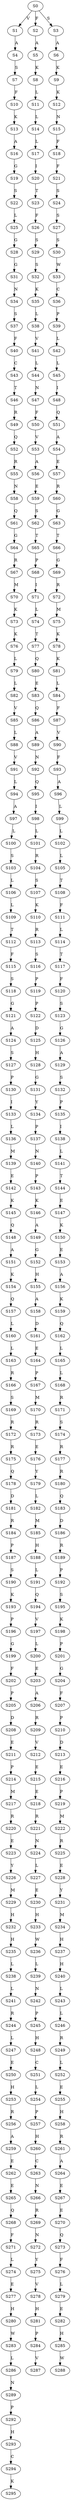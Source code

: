 strict digraph  {
	S0 -> S1 [ label = V ];
	S0 -> S2 [ label = F ];
	S0 -> S3 [ label = S ];
	S1 -> S4 [ label = A ];
	S2 -> S5 [ label = A ];
	S3 -> S6 [ label = A ];
	S4 -> S7 [ label = S ];
	S5 -> S8 [ label = K ];
	S6 -> S9 [ label = K ];
	S7 -> S10 [ label = F ];
	S8 -> S11 [ label = L ];
	S9 -> S12 [ label = K ];
	S10 -> S13 [ label = K ];
	S11 -> S14 [ label = L ];
	S12 -> S15 [ label = N ];
	S13 -> S16 [ label = A ];
	S14 -> S17 [ label = L ];
	S15 -> S18 [ label = F ];
	S16 -> S19 [ label = G ];
	S17 -> S20 [ label = I ];
	S18 -> S21 [ label = F ];
	S19 -> S22 [ label = S ];
	S20 -> S23 [ label = T ];
	S21 -> S24 [ label = S ];
	S22 -> S25 [ label = L ];
	S23 -> S26 [ label = F ];
	S24 -> S27 [ label = S ];
	S25 -> S28 [ label = G ];
	S26 -> S29 [ label = S ];
	S27 -> S30 [ label = S ];
	S28 -> S31 [ label = G ];
	S29 -> S32 [ label = S ];
	S30 -> S33 [ label = W ];
	S31 -> S34 [ label = N ];
	S32 -> S35 [ label = K ];
	S33 -> S36 [ label = C ];
	S34 -> S37 [ label = S ];
	S35 -> S38 [ label = L ];
	S36 -> S39 [ label = P ];
	S37 -> S40 [ label = F ];
	S38 -> S41 [ label = V ];
	S39 -> S42 [ label = L ];
	S40 -> S43 [ label = C ];
	S41 -> S44 [ label = L ];
	S42 -> S45 [ label = L ];
	S43 -> S46 [ label = T ];
	S44 -> S47 [ label = N ];
	S45 -> S48 [ label = I ];
	S46 -> S49 [ label = R ];
	S47 -> S50 [ label = F ];
	S48 -> S51 [ label = Q ];
	S49 -> S52 [ label = Q ];
	S50 -> S53 [ label = V ];
	S51 -> S54 [ label = A ];
	S52 -> S55 [ label = R ];
	S53 -> S56 [ label = A ];
	S54 -> S57 [ label = E ];
	S55 -> S58 [ label = N ];
	S56 -> S59 [ label = E ];
	S57 -> S60 [ label = R ];
	S58 -> S61 [ label = Q ];
	S59 -> S62 [ label = S ];
	S60 -> S63 [ label = G ];
	S61 -> S64 [ label = G ];
	S62 -> S65 [ label = T ];
	S63 -> S66 [ label = T ];
	S64 -> S67 [ label = R ];
	S65 -> S68 [ label = P ];
	S66 -> S69 [ label = G ];
	S67 -> S70 [ label = M ];
	S68 -> S71 [ label = I ];
	S69 -> S72 [ label = R ];
	S70 -> S73 [ label = K ];
	S71 -> S74 [ label = L ];
	S72 -> S75 [ label = M ];
	S73 -> S76 [ label = K ];
	S74 -> S77 [ label = T ];
	S75 -> S78 [ label = K ];
	S76 -> S79 [ label = L ];
	S77 -> S80 [ label = Q ];
	S78 -> S81 [ label = K ];
	S79 -> S82 [ label = L ];
	S80 -> S83 [ label = E ];
	S81 -> S84 [ label = L ];
	S82 -> S85 [ label = V ];
	S83 -> S86 [ label = Q ];
	S84 -> S87 [ label = F ];
	S85 -> S88 [ label = L ];
	S86 -> S89 [ label = A ];
	S87 -> S90 [ label = V ];
	S88 -> S91 [ label = V ];
	S89 -> S92 [ label = N ];
	S90 -> S93 [ label = F ];
	S91 -> S94 [ label = L ];
	S92 -> S95 [ label = Q ];
	S93 -> S96 [ label = A ];
	S94 -> S97 [ label = A ];
	S95 -> S98 [ label = I ];
	S96 -> S99 [ label = L ];
	S97 -> S100 [ label = L ];
	S98 -> S101 [ label = L ];
	S99 -> S102 [ label = L ];
	S100 -> S103 [ label = S ];
	S101 -> S104 [ label = R ];
	S102 -> S105 [ label = L ];
	S103 -> S106 [ label = L ];
	S104 -> S107 [ label = S ];
	S105 -> S108 [ label = T ];
	S106 -> S109 [ label = L ];
	S107 -> S110 [ label = K ];
	S108 -> S111 [ label = F ];
	S109 -> S112 [ label = T ];
	S110 -> S113 [ label = R ];
	S111 -> S114 [ label = L ];
	S112 -> S115 [ label = F ];
	S113 -> S116 [ label = S ];
	S114 -> S117 [ label = T ];
	S115 -> S118 [ label = S ];
	S116 -> S119 [ label = P ];
	S117 -> S120 [ label = F ];
	S118 -> S121 [ label = G ];
	S119 -> S122 [ label = P ];
	S120 -> S123 [ label = S ];
	S121 -> S124 [ label = A ];
	S122 -> S125 [ label = D ];
	S123 -> S126 [ label = G ];
	S124 -> S127 [ label = S ];
	S125 -> S128 [ label = H ];
	S126 -> S129 [ label = A ];
	S127 -> S130 [ label = P ];
	S128 -> S131 [ label = G ];
	S129 -> S132 [ label = S ];
	S130 -> S133 [ label = I ];
	S131 -> S134 [ label = Y ];
	S132 -> S135 [ label = P ];
	S133 -> S136 [ label = L ];
	S134 -> S137 [ label = P ];
	S135 -> S138 [ label = I ];
	S136 -> S139 [ label = M ];
	S137 -> S140 [ label = N ];
	S138 -> S141 [ label = L ];
	S139 -> S142 [ label = E ];
	S140 -> S143 [ label = P ];
	S141 -> S144 [ label = T ];
	S142 -> S145 [ label = K ];
	S143 -> S146 [ label = K ];
	S144 -> S147 [ label = E ];
	S145 -> S148 [ label = Q ];
	S146 -> S149 [ label = A ];
	S147 -> S150 [ label = K ];
	S148 -> S151 [ label = A ];
	S149 -> S152 [ label = G ];
	S150 -> S153 [ label = E ];
	S151 -> S154 [ label = K ];
	S152 -> S155 [ label = H ];
	S153 -> S156 [ label = A ];
	S154 -> S157 [ label = Q ];
	S155 -> S158 [ label = A ];
	S156 -> S159 [ label = K ];
	S157 -> S160 [ label = L ];
	S158 -> S161 [ label = D ];
	S159 -> S162 [ label = Q ];
	S160 -> S163 [ label = L ];
	S161 -> S164 [ label = E ];
	S162 -> S165 [ label = L ];
	S163 -> S166 [ label = R ];
	S164 -> S167 [ label = P ];
	S165 -> S168 [ label = L ];
	S166 -> S169 [ label = S ];
	S167 -> S170 [ label = M ];
	S168 -> S171 [ label = R ];
	S169 -> S172 [ label = R ];
	S170 -> S173 [ label = R ];
	S171 -> S174 [ label = S ];
	S172 -> S175 [ label = R ];
	S173 -> S176 [ label = E ];
	S174 -> S177 [ label = R ];
	S175 -> S178 [ label = Q ];
	S176 -> S179 [ label = Y ];
	S177 -> S180 [ label = R ];
	S178 -> S181 [ label = D ];
	S179 -> S182 [ label = L ];
	S180 -> S183 [ label = Q ];
	S181 -> S184 [ label = R ];
	S182 -> S185 [ label = M ];
	S183 -> S186 [ label = D ];
	S184 -> S187 [ label = P ];
	S185 -> S188 [ label = H ];
	S186 -> S189 [ label = R ];
	S187 -> S190 [ label = S ];
	S188 -> S191 [ label = L ];
	S189 -> S192 [ label = P ];
	S190 -> S193 [ label = K ];
	S191 -> S194 [ label = Q ];
	S192 -> S195 [ label = S ];
	S193 -> S196 [ label = P ];
	S194 -> S197 [ label = V ];
	S195 -> S198 [ label = K ];
	S196 -> S199 [ label = G ];
	S197 -> S200 [ label = L ];
	S198 -> S201 [ label = P ];
	S199 -> S202 [ label = F ];
	S200 -> S203 [ label = E ];
	S201 -> S204 [ label = G ];
	S202 -> S205 [ label = P ];
	S203 -> S206 [ label = A ];
	S204 -> S207 [ label = F ];
	S205 -> S208 [ label = D ];
	S206 -> S209 [ label = R ];
	S207 -> S210 [ label = P ];
	S208 -> S211 [ label = E ];
	S209 -> S212 [ label = V ];
	S210 -> S213 [ label = D ];
	S211 -> S214 [ label = P ];
	S212 -> S215 [ label = E ];
	S213 -> S216 [ label = E ];
	S214 -> S217 [ label = M ];
	S215 -> S218 [ label = E ];
	S216 -> S219 [ label = P ];
	S217 -> S220 [ label = R ];
	S218 -> S221 [ label = R ];
	S219 -> S222 [ label = M ];
	S220 -> S223 [ label = E ];
	S221 -> S224 [ label = N ];
	S222 -> S225 [ label = R ];
	S223 -> S226 [ label = Y ];
	S224 -> S227 [ label = L ];
	S225 -> S228 [ label = E ];
	S226 -> S229 [ label = M ];
	S227 -> S230 [ label = E ];
	S228 -> S231 [ label = Y ];
	S229 -> S232 [ label = H ];
	S230 -> S233 [ label = H ];
	S231 -> S234 [ label = M ];
	S232 -> S235 [ label = H ];
	S233 -> S236 [ label = W ];
	S234 -> S237 [ label = H ];
	S235 -> S238 [ label = L ];
	S236 -> S239 [ label = L ];
	S237 -> S240 [ label = H ];
	S238 -> S241 [ label = L ];
	S239 -> S242 [ label = N ];
	S240 -> S243 [ label = L ];
	S241 -> S244 [ label = R ];
	S242 -> S245 [ label = P ];
	S243 -> S246 [ label = L ];
	S244 -> S247 [ label = L ];
	S245 -> S248 [ label = H ];
	S246 -> S249 [ label = R ];
	S247 -> S250 [ label = E ];
	S248 -> S251 [ label = C ];
	S249 -> S252 [ label = L ];
	S250 -> S253 [ label = H ];
	S251 -> S254 [ label = L ];
	S252 -> S255 [ label = E ];
	S253 -> S256 [ label = R ];
	S254 -> S257 [ label = P ];
	S255 -> S258 [ label = H ];
	S256 -> S259 [ label = A ];
	S257 -> S260 [ label = H ];
	S258 -> S261 [ label = R ];
	S259 -> S262 [ label = E ];
	S260 -> S263 [ label = C ];
	S261 -> S264 [ label = A ];
	S262 -> S265 [ label = E ];
	S263 -> S266 [ label = N ];
	S264 -> S267 [ label = E ];
	S265 -> S268 [ label = Q ];
	S266 -> S269 [ label = R ];
	S267 -> S270 [ label = E ];
	S268 -> S271 [ label = F ];
	S269 -> S272 [ label = N ];
	S270 -> S273 [ label = Q ];
	S271 -> S274 [ label = L ];
	S272 -> S275 [ label = Y ];
	S273 -> S276 [ label = F ];
	S274 -> S277 [ label = E ];
	S275 -> S278 [ label = V ];
	S276 -> S279 [ label = L ];
	S277 -> S280 [ label = H ];
	S278 -> S281 [ label = H ];
	S279 -> S282 [ label = E ];
	S280 -> S283 [ label = W ];
	S281 -> S284 [ label = P ];
	S282 -> S285 [ label = H ];
	S283 -> S286 [ label = L ];
	S284 -> S287 [ label = V ];
	S285 -> S288 [ label = W ];
	S286 -> S289 [ label = N ];
	S289 -> S292 [ label = P ];
	S292 -> S293 [ label = H ];
	S293 -> S294 [ label = C ];
	S294 -> S295 [ label = K ];
}
